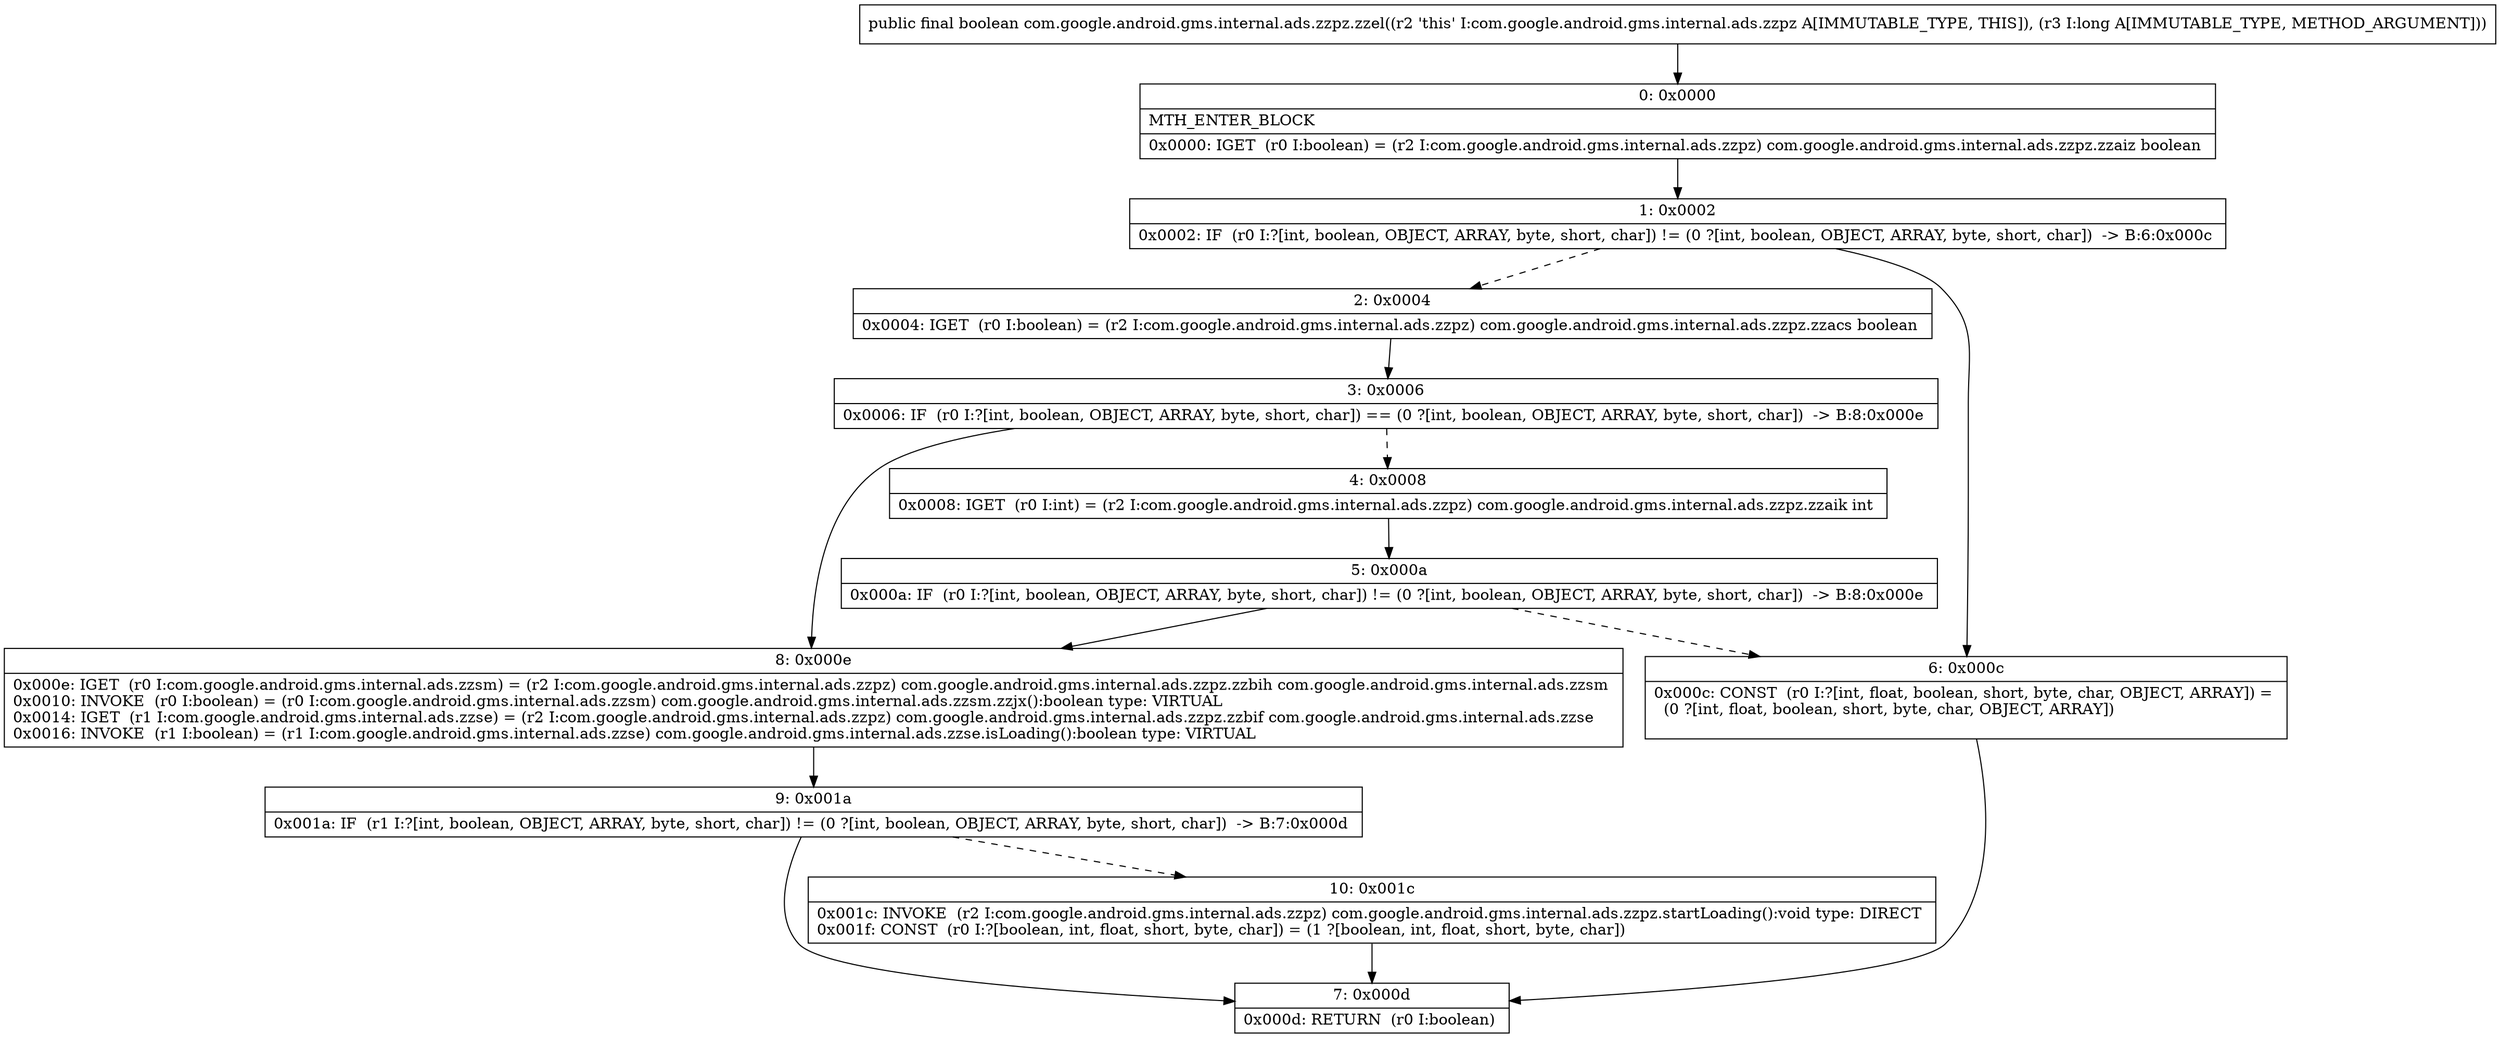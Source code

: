 digraph "CFG forcom.google.android.gms.internal.ads.zzpz.zzel(J)Z" {
Node_0 [shape=record,label="{0\:\ 0x0000|MTH_ENTER_BLOCK\l|0x0000: IGET  (r0 I:boolean) = (r2 I:com.google.android.gms.internal.ads.zzpz) com.google.android.gms.internal.ads.zzpz.zzaiz boolean \l}"];
Node_1 [shape=record,label="{1\:\ 0x0002|0x0002: IF  (r0 I:?[int, boolean, OBJECT, ARRAY, byte, short, char]) != (0 ?[int, boolean, OBJECT, ARRAY, byte, short, char])  \-\> B:6:0x000c \l}"];
Node_2 [shape=record,label="{2\:\ 0x0004|0x0004: IGET  (r0 I:boolean) = (r2 I:com.google.android.gms.internal.ads.zzpz) com.google.android.gms.internal.ads.zzpz.zzacs boolean \l}"];
Node_3 [shape=record,label="{3\:\ 0x0006|0x0006: IF  (r0 I:?[int, boolean, OBJECT, ARRAY, byte, short, char]) == (0 ?[int, boolean, OBJECT, ARRAY, byte, short, char])  \-\> B:8:0x000e \l}"];
Node_4 [shape=record,label="{4\:\ 0x0008|0x0008: IGET  (r0 I:int) = (r2 I:com.google.android.gms.internal.ads.zzpz) com.google.android.gms.internal.ads.zzpz.zzaik int \l}"];
Node_5 [shape=record,label="{5\:\ 0x000a|0x000a: IF  (r0 I:?[int, boolean, OBJECT, ARRAY, byte, short, char]) != (0 ?[int, boolean, OBJECT, ARRAY, byte, short, char])  \-\> B:8:0x000e \l}"];
Node_6 [shape=record,label="{6\:\ 0x000c|0x000c: CONST  (r0 I:?[int, float, boolean, short, byte, char, OBJECT, ARRAY]) = \l  (0 ?[int, float, boolean, short, byte, char, OBJECT, ARRAY])\l \l}"];
Node_7 [shape=record,label="{7\:\ 0x000d|0x000d: RETURN  (r0 I:boolean) \l}"];
Node_8 [shape=record,label="{8\:\ 0x000e|0x000e: IGET  (r0 I:com.google.android.gms.internal.ads.zzsm) = (r2 I:com.google.android.gms.internal.ads.zzpz) com.google.android.gms.internal.ads.zzpz.zzbih com.google.android.gms.internal.ads.zzsm \l0x0010: INVOKE  (r0 I:boolean) = (r0 I:com.google.android.gms.internal.ads.zzsm) com.google.android.gms.internal.ads.zzsm.zzjx():boolean type: VIRTUAL \l0x0014: IGET  (r1 I:com.google.android.gms.internal.ads.zzse) = (r2 I:com.google.android.gms.internal.ads.zzpz) com.google.android.gms.internal.ads.zzpz.zzbif com.google.android.gms.internal.ads.zzse \l0x0016: INVOKE  (r1 I:boolean) = (r1 I:com.google.android.gms.internal.ads.zzse) com.google.android.gms.internal.ads.zzse.isLoading():boolean type: VIRTUAL \l}"];
Node_9 [shape=record,label="{9\:\ 0x001a|0x001a: IF  (r1 I:?[int, boolean, OBJECT, ARRAY, byte, short, char]) != (0 ?[int, boolean, OBJECT, ARRAY, byte, short, char])  \-\> B:7:0x000d \l}"];
Node_10 [shape=record,label="{10\:\ 0x001c|0x001c: INVOKE  (r2 I:com.google.android.gms.internal.ads.zzpz) com.google.android.gms.internal.ads.zzpz.startLoading():void type: DIRECT \l0x001f: CONST  (r0 I:?[boolean, int, float, short, byte, char]) = (1 ?[boolean, int, float, short, byte, char]) \l}"];
MethodNode[shape=record,label="{public final boolean com.google.android.gms.internal.ads.zzpz.zzel((r2 'this' I:com.google.android.gms.internal.ads.zzpz A[IMMUTABLE_TYPE, THIS]), (r3 I:long A[IMMUTABLE_TYPE, METHOD_ARGUMENT])) }"];
MethodNode -> Node_0;
Node_0 -> Node_1;
Node_1 -> Node_2[style=dashed];
Node_1 -> Node_6;
Node_2 -> Node_3;
Node_3 -> Node_4[style=dashed];
Node_3 -> Node_8;
Node_4 -> Node_5;
Node_5 -> Node_6[style=dashed];
Node_5 -> Node_8;
Node_6 -> Node_7;
Node_8 -> Node_9;
Node_9 -> Node_7;
Node_9 -> Node_10[style=dashed];
Node_10 -> Node_7;
}

